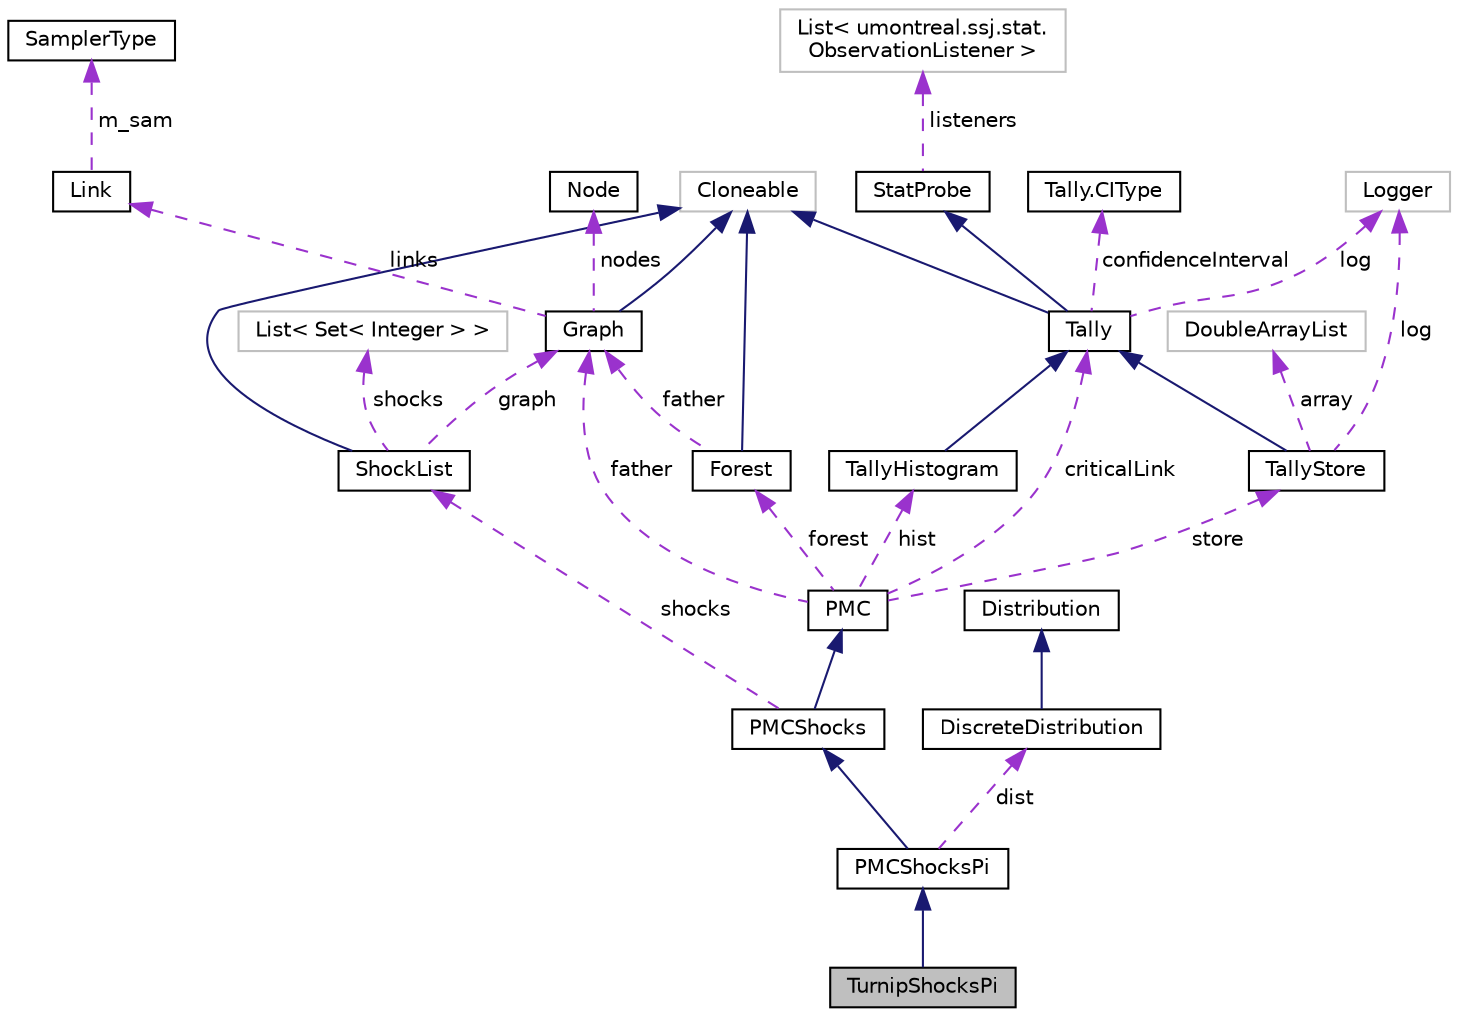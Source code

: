 digraph "TurnipShocksPi"
{
 // INTERACTIVE_SVG=YES
  bgcolor="transparent";
  edge [fontname="Helvetica",fontsize="10",labelfontname="Helvetica",labelfontsize="10"];
  node [fontname="Helvetica",fontsize="10",shape=record];
  Node4 [label="TurnipShocksPi",height=0.2,width=0.4,color="black", fillcolor="grey75", style="filled", fontcolor="black"];
  Node5 -> Node4 [dir="back",color="midnightblue",fontsize="10",style="solid",fontname="Helvetica"];
  Node5 [label="PMCShocksPi",height=0.2,width=0.4,color="black",URL="$d1/d75/classumontreal_1_1ssj_1_1networks_1_1PMCShocksPi.html",tooltip="This class implements the Permutation Monte Carlo method with shocks to estimate the unreliability of..."];
  Node6 -> Node5 [dir="back",color="midnightblue",fontsize="10",style="solid",fontname="Helvetica"];
  Node6 [label="PMCShocks",height=0.2,width=0.4,color="black",URL="$d6/d1b/classumontreal_1_1ssj_1_1networks_1_1PMCShocks.html",tooltip="This class implements the Permutation Monte Carlo method with shocks to estimate the reliability of a..."];
  Node7 -> Node6 [dir="back",color="midnightblue",fontsize="10",style="solid",fontname="Helvetica"];
  Node7 [label="PMC",height=0.2,width=0.4,color="black",URL="$d4/de0/classumontreal_1_1ssj_1_1networks_1_1PMC.html",tooltip="This class implements the Permutation Monte Carlo method to estimate the reliability of a network..."];
  Node8 -> Node7 [dir="back",color="darkorchid3",fontsize="10",style="dashed",label=" forest" ,fontname="Helvetica"];
  Node8 [label="Forest",height=0.2,width=0.4,color="black",URL="$d8/d06/classumontreal_1_1ssj_1_1networks_1_1Forest.html",tooltip="This class implements forest and trees. "];
  Node9 -> Node8 [dir="back",color="midnightblue",fontsize="10",style="solid",fontname="Helvetica"];
  Node9 [label="Cloneable",height=0.2,width=0.4,color="grey75"];
  Node10 -> Node8 [dir="back",color="darkorchid3",fontsize="10",style="dashed",label=" father" ,fontname="Helvetica"];
  Node10 [label="Graph",height=0.2,width=0.4,color="black",URL="$d4/d6e/classumontreal_1_1ssj_1_1networks_1_1Graph.html",tooltip="This class implements a stochastic non-oriented weighted graph (a network). "];
  Node9 -> Node10 [dir="back",color="midnightblue",fontsize="10",style="solid",fontname="Helvetica"];
  Node11 -> Node10 [dir="back",color="darkorchid3",fontsize="10",style="dashed",label=" nodes" ,fontname="Helvetica"];
  Node11 [label="Node",height=0.2,width=0.4,color="black",URL="$dc/dbc/classumontreal_1_1ssj_1_1networks_1_1Node.html",tooltip="This class provides nodes for a graph. "];
  Node12 -> Node10 [dir="back",color="darkorchid3",fontsize="10",style="dashed",label=" links" ,fontname="Helvetica"];
  Node12 [label="Link",height=0.2,width=0.4,color="black",URL="$df/d9c/classumontreal_1_1ssj_1_1networks_1_1Link.html",tooltip="A Link of a network. "];
  Node13 -> Node12 [dir="back",color="darkorchid3",fontsize="10",style="dashed",label=" m_sam" ,fontname="Helvetica"];
  Node13 [label="SamplerType",height=0.2,width=0.4,color="black",URL="$db/d5d/enumumontreal_1_1ssj_1_1networks_1_1SamplerType.html"];
  Node10 -> Node7 [dir="back",color="darkorchid3",fontsize="10",style="dashed",label=" father" ,fontname="Helvetica"];
  Node14 -> Node7 [dir="back",color="darkorchid3",fontsize="10",style="dashed",label=" criticalLink" ,fontname="Helvetica"];
  Node14 [label="Tally",height=0.2,width=0.4,color="black",URL="$d8/d54/classumontreal_1_1ssj_1_1stat_1_1Tally.html",tooltip="A subclass of StatProbe. "];
  Node15 -> Node14 [dir="back",color="midnightblue",fontsize="10",style="solid",fontname="Helvetica"];
  Node15 [label="StatProbe",height=0.2,width=0.4,color="black",URL="$d5/d8e/classumontreal_1_1ssj_1_1stat_1_1StatProbe.html",tooltip="The objects of this class are statistical probes or collectors, which are elementary devices for coll..."];
  Node16 -> Node15 [dir="back",color="darkorchid3",fontsize="10",style="dashed",label=" listeners" ,fontname="Helvetica"];
  Node16 [label="List\< umontreal.ssj.stat.\lObservationListener \>",height=0.2,width=0.4,color="grey75"];
  Node9 -> Node14 [dir="back",color="midnightblue",fontsize="10",style="solid",fontname="Helvetica"];
  Node17 -> Node14 [dir="back",color="darkorchid3",fontsize="10",style="dashed",label=" log" ,fontname="Helvetica"];
  Node17 [label="Logger",height=0.2,width=0.4,color="grey75"];
  Node18 -> Node14 [dir="back",color="darkorchid3",fontsize="10",style="dashed",label=" confidenceInterval" ,fontname="Helvetica"];
  Node18 [label="Tally.CIType",height=0.2,width=0.4,color="black",URL="$d9/df5/enumumontreal_1_1ssj_1_1stat_1_1Tally_1_1CIType.html"];
  Node19 -> Node7 [dir="back",color="darkorchid3",fontsize="10",style="dashed",label=" store" ,fontname="Helvetica"];
  Node19 [label="TallyStore",height=0.2,width=0.4,color="black",URL="$d8/de5/classumontreal_1_1ssj_1_1stat_1_1TallyStore.html",tooltip="This class is a variant of Tally for which the individual observations are stored in a list implement..."];
  Node14 -> Node19 [dir="back",color="midnightblue",fontsize="10",style="solid",fontname="Helvetica"];
  Node20 -> Node19 [dir="back",color="darkorchid3",fontsize="10",style="dashed",label=" array" ,fontname="Helvetica"];
  Node20 [label="DoubleArrayList",height=0.2,width=0.4,color="grey75"];
  Node17 -> Node19 [dir="back",color="darkorchid3",fontsize="10",style="dashed",label=" log" ,fontname="Helvetica"];
  Node21 -> Node7 [dir="back",color="darkorchid3",fontsize="10",style="dashed",label=" hist" ,fontname="Helvetica"];
  Node21 [label="TallyHistogram",height=0.2,width=0.4,color="black",URL="$de/d2f/classumontreal_1_1ssj_1_1stat_1_1TallyHistogram.html",tooltip="This class extends Tally. "];
  Node14 -> Node21 [dir="back",color="midnightblue",fontsize="10",style="solid",fontname="Helvetica"];
  Node22 -> Node6 [dir="back",color="darkorchid3",fontsize="10",style="dashed",label=" shocks" ,fontname="Helvetica"];
  Node22 [label="ShockList",height=0.2,width=0.4,color="black",URL="$d9/d27/classumontreal_1_1ssj_1_1networks_1_1ShockList.html",tooltip="This class implements lists of shocks which make sets of links in a graph fail simultaneously. "];
  Node9 -> Node22 [dir="back",color="midnightblue",fontsize="10",style="solid",fontname="Helvetica"];
  Node10 -> Node22 [dir="back",color="darkorchid3",fontsize="10",style="dashed",label=" graph" ,fontname="Helvetica"];
  Node23 -> Node22 [dir="back",color="darkorchid3",fontsize="10",style="dashed",label=" shocks" ,fontname="Helvetica"];
  Node23 [label="List\< Set\< Integer \> \>",height=0.2,width=0.4,color="grey75"];
  Node24 -> Node5 [dir="back",color="darkorchid3",fontsize="10",style="dashed",label=" dist" ,fontname="Helvetica"];
  Node24 [label="DiscreteDistribution",height=0.2,width=0.4,color="black",URL="$d5/dda/classumontreal_1_1ssj_1_1probdist_1_1DiscreteDistribution.html",tooltip="This class implements discrete distributions over a finite set of real numbers (also over integers as..."];
  Node25 -> Node24 [dir="back",color="midnightblue",fontsize="10",style="solid",fontname="Helvetica"];
  Node25 [label="Distribution",height=0.2,width=0.4,color="black",URL="$d6/dd2/interfaceumontreal_1_1ssj_1_1probdist_1_1Distribution.html",tooltip="This interface should be implemented by all classes supporting discrete and continuous distributions..."];
}
